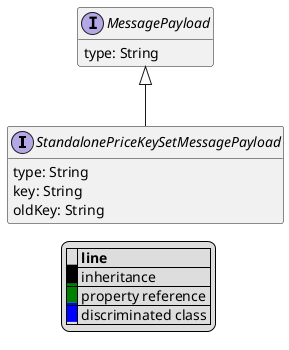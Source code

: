 @startuml

hide empty fields
hide empty methods
legend
|= |= line |
|<back:black>   </back>| inheritance |
|<back:green>   </back>| property reference |
|<back:blue>   </back>| discriminated class |
endlegend
interface StandalonePriceKeySetMessagePayload [[StandalonePriceKeySetMessagePayload.svg]] extends MessagePayload {
    type: String
    key: String
    oldKey: String
}
interface MessagePayload [[MessagePayload.svg]]  {
    type: String
}





@enduml
